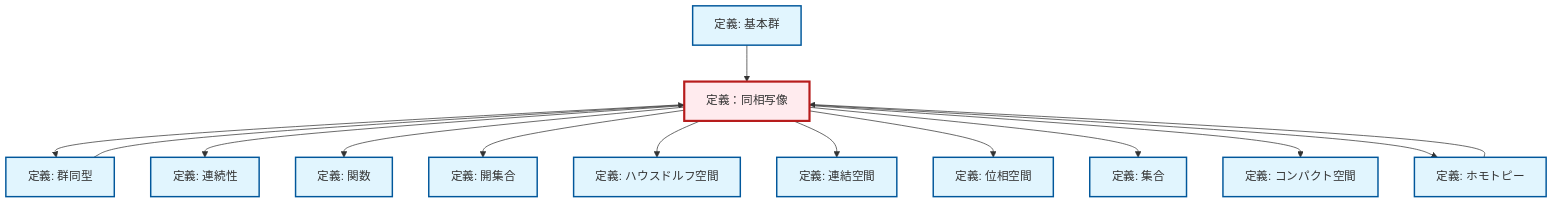 graph TD
    classDef definition fill:#e1f5fe,stroke:#01579b,stroke-width:2px
    classDef theorem fill:#f3e5f5,stroke:#4a148c,stroke-width:2px
    classDef axiom fill:#fff3e0,stroke:#e65100,stroke-width:2px
    classDef example fill:#e8f5e9,stroke:#1b5e20,stroke-width:2px
    classDef current fill:#ffebee,stroke:#b71c1c,stroke-width:3px
    def-fundamental-group["定義: 基本群"]:::definition
    def-function["定義: 関数"]:::definition
    def-hausdorff["定義: ハウスドルフ空間"]:::definition
    def-connected["定義: 連結空間"]:::definition
    def-homotopy["定義: ホモトピー"]:::definition
    def-continuity["定義: 連続性"]:::definition
    def-homeomorphism["定義：同相写像"]:::definition
    def-topological-space["定義: 位相空間"]:::definition
    def-isomorphism["定義: 群同型"]:::definition
    def-open-set["定義: 開集合"]:::definition
    def-compact["定義: コンパクト空間"]:::definition
    def-set["定義: 集合"]:::definition
    def-homeomorphism --> def-isomorphism
    def-isomorphism --> def-homeomorphism
    def-homeomorphism --> def-continuity
    def-homeomorphism --> def-function
    def-homeomorphism --> def-open-set
    def-homeomorphism --> def-hausdorff
    def-homeomorphism --> def-connected
    def-fundamental-group --> def-homeomorphism
    def-homeomorphism --> def-topological-space
    def-homeomorphism --> def-set
    def-homeomorphism --> def-compact
    def-homotopy --> def-homeomorphism
    def-homeomorphism --> def-homotopy
    class def-homeomorphism current